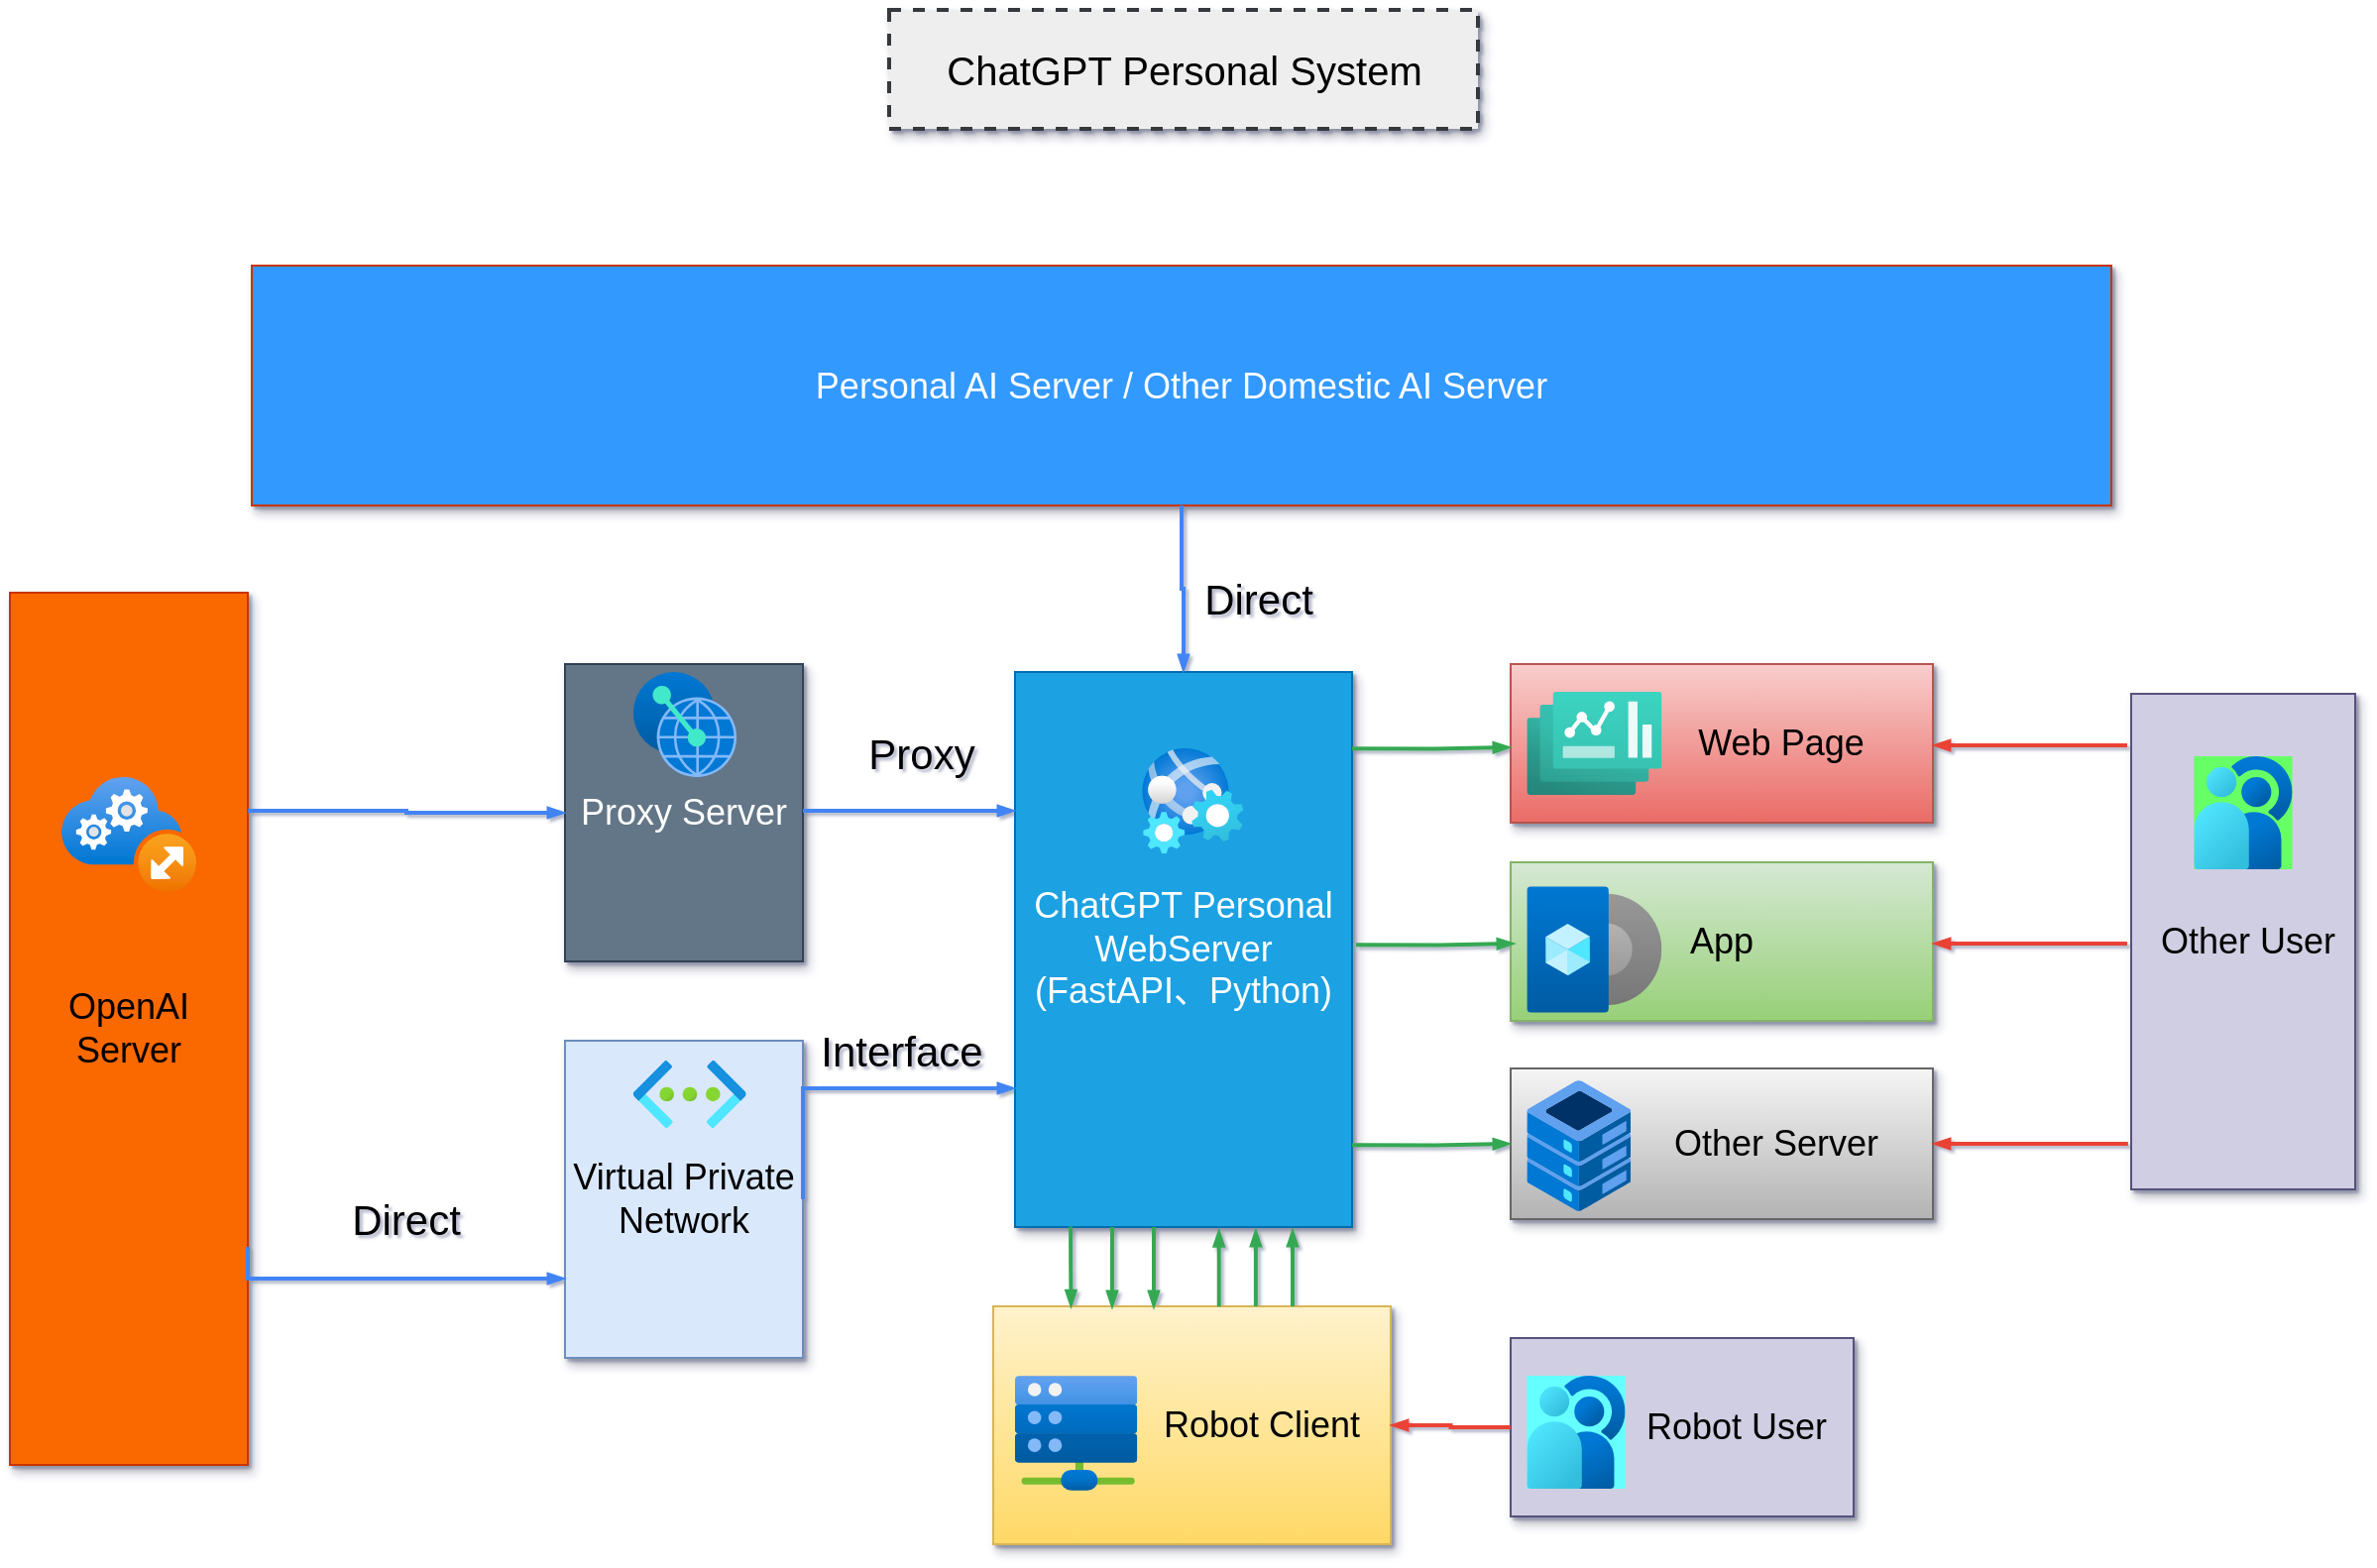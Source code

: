 <mxfile version="21.1.2" type="github">
  <diagram name="Page-1" id="90a13364-a465-7bf4-72fc-28e22215d7a0">
    <mxGraphModel dx="1692" dy="905" grid="1" gridSize="10" guides="1" tooltips="1" connect="1" arrows="1" fold="1" page="1" pageScale="1.5" pageWidth="1169" pageHeight="826" background="none" math="0" shadow="1">
      <root>
        <mxCell id="0" style=";html=1;" />
        <mxCell id="1" style=";html=1;" parent="0" />
        <mxCell id="3a17f1ce550125da-1" value="ChatGPT Personal System" style="whiteSpace=wrap;html=1;shadow=1;fontSize=20;fillColor=#eeeeee;strokeColor=#36393d;strokeWidth=2;dashed=1;" parent="1" vertex="1">
          <mxGeometry x="723.5" y="120" width="297" height="60" as="geometry" />
        </mxCell>
        <mxCell id="3a17f1ce550125da-2" value="&lt;div&gt;ChatGPT Personal WebServer&lt;/div&gt;&lt;div&gt;(FastAPI、Python)&lt;/div&gt;" style="whiteSpace=wrap;html=1;shadow=1;fontSize=18;fillColor=#1ba1e2;strokeColor=#006EAF;fontColor=#ffffff;" parent="1" vertex="1">
          <mxGeometry x="787" y="454" width="170" height="280" as="geometry" />
        </mxCell>
        <mxCell id="3a17f1ce550125da-4" value="&amp;nbsp; &amp;nbsp; &amp;nbsp; &amp;nbsp; &amp;nbsp; &amp;nbsp; Web Page" style="whiteSpace=wrap;html=1;shadow=1;fontSize=18;fillColor=#f8cecc;strokeColor=#b85450;gradientColor=#ea6b66;" parent="1" vertex="1">
          <mxGeometry x="1037" y="450" width="213" height="80" as="geometry" />
        </mxCell>
        <mxCell id="3a17f1ce550125da-5" value="App" style="whiteSpace=wrap;html=1;shadow=1;fontSize=18;fillColor=#d5e8d4;strokeColor=#82b366;gradientColor=#97d077;" parent="1" vertex="1">
          <mxGeometry x="1037" y="550" width="213" height="80" as="geometry" />
        </mxCell>
        <mxCell id="3a17f1ce550125da-6" value="&amp;nbsp; &amp;nbsp; &amp;nbsp; &amp;nbsp; &amp;nbsp; &amp;nbsp;Other Server" style="whiteSpace=wrap;html=1;shadow=1;fontSize=18;fillColor=#f5f5f5;strokeColor=#666666;gradientColor=#b3b3b3;" parent="1" vertex="1">
          <mxGeometry x="1037" y="654" width="213" height="76" as="geometry" />
        </mxCell>
        <mxCell id="3a17f1ce550125da-8" value="Proxy Server" style="whiteSpace=wrap;html=1;shadow=1;fontSize=18;fillColor=#647687;strokeColor=#314354;fontColor=#ffffff;" parent="1" vertex="1">
          <mxGeometry x="560" y="450" width="120" height="150" as="geometry" />
        </mxCell>
        <mxCell id="3a17f1ce550125da-9" value="Virtual Private Network" style="whiteSpace=wrap;html=1;shadow=1;fontSize=18;fillColor=#dae8fc;strokeColor=#6c8ebf;" parent="1" vertex="1">
          <mxGeometry x="560" y="640" width="120" height="160" as="geometry" />
        </mxCell>
        <mxCell id="3a17f1ce550125da-10" value="&amp;nbsp; &amp;nbsp; &amp;nbsp; &amp;nbsp; &amp;nbsp; &amp;nbsp; &amp;nbsp; Robot Client" style="whiteSpace=wrap;html=1;shadow=1;fontSize=18;fillColor=#fff2cc;strokeColor=#d6b656;gradientColor=#ffd966;" parent="1" vertex="1">
          <mxGeometry x="776" y="774" width="200.5" height="120" as="geometry" />
        </mxCell>
        <mxCell id="3a17f1ce550125da-11" value="&amp;nbsp; &amp;nbsp; &amp;nbsp; &amp;nbsp; &amp;nbsp; &amp;nbsp;Robot User" style="whiteSpace=wrap;html=1;shadow=1;fontSize=18;fillColor=#d0cee2;strokeColor=#56517e;" parent="1" vertex="1">
          <mxGeometry x="1037" y="790" width="173" height="90" as="geometry" />
        </mxCell>
        <mxCell id="bVvk8zOgvU0S2B1iUloB-1" value="OpenAI Server" style="whiteSpace=wrap;html=1;shadow=1;fontSize=18;fillColor=#fa6800;strokeColor=#C73500;fontColor=#000000;" parent="1" vertex="1">
          <mxGeometry x="280" y="414" width="120" height="440" as="geometry" />
        </mxCell>
        <mxCell id="bVvk8zOgvU0S2B1iUloB-4" value="&lt;font style=&quot;font-size: 21px;&quot;&gt;Direct&lt;/font&gt;" style="text;html=1;strokeColor=none;fillColor=none;align=center;verticalAlign=middle;whiteSpace=wrap;rounded=0;" parent="1" vertex="1">
          <mxGeometry x="450" y="715" width="60" height="30" as="geometry" />
        </mxCell>
        <mxCell id="bVvk8zOgvU0S2B1iUloB-5" value="&lt;font style=&quot;font-size: 21px;&quot;&gt;Proxy&lt;/font&gt;" style="text;html=1;strokeColor=none;fillColor=none;align=center;verticalAlign=middle;whiteSpace=wrap;rounded=0;" parent="1" vertex="1">
          <mxGeometry x="710" y="480" width="60" height="30" as="geometry" />
        </mxCell>
        <mxCell id="bVvk8zOgvU0S2B1iUloB-6" value="" style="image;aspect=fixed;html=1;points=[];align=center;fontSize=12;image=img/lib/azure2/networking/Virtual_Networks.svg;" parent="1" vertex="1">
          <mxGeometry x="594.38" y="650" width="56.95" height="34" as="geometry" />
        </mxCell>
        <mxCell id="bVvk8zOgvU0S2B1iUloB-7" value="" style="image;aspect=fixed;html=1;points=[];align=center;fontSize=12;image=img/lib/azure2/other/Web_Jobs.svg;" parent="1" vertex="1">
          <mxGeometry x="851" y="492.5" width="51.44" height="53" as="geometry" />
        </mxCell>
        <mxCell id="bVvk8zOgvU0S2B1iUloB-8" value="" style="image;aspect=fixed;html=1;points=[];align=center;fontSize=12;image=img/lib/azure2/other/Peering_Service.svg;" parent="1" vertex="1">
          <mxGeometry x="594.38" y="454" width="52.23" height="53" as="geometry" />
        </mxCell>
        <mxCell id="bVvk8zOgvU0S2B1iUloB-9" value="" style="image;aspect=fixed;html=1;points=[];align=center;fontSize=12;image=img/lib/azure2/other/Cloud_Services_(extended_support).svg;" parent="1" vertex="1">
          <mxGeometry x="306" y="507" width="68" height="58.0" as="geometry" />
        </mxCell>
        <mxCell id="bVvk8zOgvU0S2B1iUloB-10" value="" style="image;aspect=fixed;html=1;points=[];align=center;fontSize=12;image=img/lib/azure2/other/Bare_Metal_Infrastructure.svg;" parent="1" vertex="1">
          <mxGeometry x="787" y="809" width="61.63" height="58" as="geometry" />
        </mxCell>
        <mxCell id="bVvk8zOgvU0S2B1iUloB-11" value="" style="image;aspect=fixed;html=1;points=[];align=center;fontSize=12;image=img/lib/azure2/other/Ceres.svg;imageBackground=#66FFFF;" parent="1" vertex="1">
          <mxGeometry x="1045.19" y="809" width="49.62" height="57" as="geometry" />
        </mxCell>
        <mxCell id="bVvk8zOgvU0S2B1iUloB-12" value="" style="image;aspect=fixed;html=1;points=[];align=center;fontSize=12;image=img/lib/azure2/other/Fiji.svg;" parent="1" vertex="1">
          <mxGeometry x="1045.19" y="660" width="52.41" height="66" as="geometry" />
        </mxCell>
        <mxCell id="bVvk8zOgvU0S2B1iUloB-13" value="" style="image;aspect=fixed;html=1;points=[];align=center;fontSize=12;image=img/lib/azure2/other/Image_Definition.svg;" parent="1" vertex="1">
          <mxGeometry x="1045.19" y="562" width="68" height="64" as="geometry" />
        </mxCell>
        <mxCell id="bVvk8zOgvU0S2B1iUloB-14" value="" style="image;aspect=fixed;html=1;points=[];align=center;fontSize=12;image=img/lib/azure2/other/Dashboard_Hub.svg;" parent="1" vertex="1">
          <mxGeometry x="1045.19" y="464" width="68" height="52" as="geometry" />
        </mxCell>
        <mxCell id="bVvk8zOgvU0S2B1iUloB-15" value="" style="edgeStyle=orthogonalEdgeStyle;fontSize=12;html=1;endArrow=blockThin;endFill=1;rounded=0;strokeWidth=2;endSize=4;startSize=4;dashed=0;strokeColor=#4284F3;exitX=1;exitY=0.25;exitDx=0;exitDy=0;entryX=0;entryY=0.5;entryDx=0;entryDy=0;" parent="1" source="bVvk8zOgvU0S2B1iUloB-1" target="3a17f1ce550125da-8" edge="1">
          <mxGeometry width="100" relative="1" as="geometry">
            <mxPoint x="430" y="550" as="sourcePoint" />
            <mxPoint x="530" y="550" as="targetPoint" />
          </mxGeometry>
        </mxCell>
        <mxCell id="bVvk8zOgvU0S2B1iUloB-16" value="" style="edgeStyle=orthogonalEdgeStyle;fontSize=12;html=1;endArrow=blockThin;endFill=1;rounded=0;strokeWidth=2;endSize=4;startSize=4;dashed=0;strokeColor=#4284F3;exitX=1;exitY=0.75;exitDx=0;exitDy=0;entryX=0;entryY=0.75;entryDx=0;entryDy=0;" parent="1" source="bVvk8zOgvU0S2B1iUloB-1" target="3a17f1ce550125da-9" edge="1">
          <mxGeometry width="100" relative="1" as="geometry">
            <mxPoint x="420" y="854" as="sourcePoint" />
            <mxPoint x="510" y="800" as="targetPoint" />
            <Array as="points">
              <mxPoint x="400" y="760" />
            </Array>
          </mxGeometry>
        </mxCell>
        <mxCell id="bVvk8zOgvU0S2B1iUloB-18" value="" style="edgeStyle=orthogonalEdgeStyle;fontSize=12;html=1;endArrow=blockThin;endFill=1;rounded=0;strokeWidth=2;endSize=4;startSize=4;dashed=0;strokeColor=#4284F3;exitX=1;exitY=0.5;exitDx=0;exitDy=0;entryX=0;entryY=0.75;entryDx=0;entryDy=0;" parent="1" source="3a17f1ce550125da-9" target="3a17f1ce550125da-2" edge="1">
          <mxGeometry width="100" relative="1" as="geometry">
            <mxPoint x="691" y="713" as="sourcePoint" />
            <mxPoint x="851" y="714" as="targetPoint" />
            <Array as="points">
              <mxPoint x="680" y="664" />
            </Array>
          </mxGeometry>
        </mxCell>
        <mxCell id="bVvk8zOgvU0S2B1iUloB-20" value="" style="edgeStyle=orthogonalEdgeStyle;fontSize=12;html=1;endArrow=blockThin;endFill=1;rounded=0;strokeWidth=2;endSize=4;startSize=4;dashed=0;strokeColor=#4284F3;entryX=0;entryY=0.25;entryDx=0;entryDy=0;" parent="1" target="3a17f1ce550125da-2" edge="1">
          <mxGeometry width="100" relative="1" as="geometry">
            <mxPoint x="680" y="524" as="sourcePoint" />
            <mxPoint x="600" y="565" as="targetPoint" />
            <Array as="points">
              <mxPoint x="680" y="524" />
            </Array>
          </mxGeometry>
        </mxCell>
        <mxCell id="bVvk8zOgvU0S2B1iUloB-21" value="" style="edgeStyle=orthogonalEdgeStyle;fontSize=12;html=1;endArrow=blockThin;endFill=1;rounded=0;strokeWidth=2;endSize=4;startSize=4;strokeColor=#34A853;dashed=0;exitX=0.165;exitY=0.999;exitDx=0;exitDy=0;exitPerimeter=0;entryX=0.196;entryY=0.005;entryDx=0;entryDy=0;entryPerimeter=0;" parent="1" source="3a17f1ce550125da-2" target="3a17f1ce550125da-10" edge="1">
          <mxGeometry width="100" relative="1" as="geometry">
            <mxPoint x="651.33" y="867" as="sourcePoint" />
            <mxPoint x="815" y="770" as="targetPoint" />
          </mxGeometry>
        </mxCell>
        <mxCell id="bVvk8zOgvU0S2B1iUloB-22" value="" style="edgeStyle=orthogonalEdgeStyle;fontSize=12;html=1;endArrow=blockThin;endFill=1;rounded=0;strokeWidth=2;endSize=4;startSize=4;strokeColor=#34A853;dashed=0;exitX=0.165;exitY=0.999;exitDx=0;exitDy=0;exitPerimeter=0;entryX=0.196;entryY=0.005;entryDx=0;entryDy=0;entryPerimeter=0;" parent="1" edge="1">
          <mxGeometry width="100" relative="1" as="geometry">
            <mxPoint x="836" y="734" as="sourcePoint" />
            <mxPoint x="836" y="775" as="targetPoint" />
          </mxGeometry>
        </mxCell>
        <mxCell id="bVvk8zOgvU0S2B1iUloB-23" value="" style="edgeStyle=orthogonalEdgeStyle;fontSize=12;html=1;endArrow=blockThin;endFill=1;rounded=0;strokeWidth=2;endSize=4;startSize=4;strokeColor=#34A853;dashed=0;exitX=0.165;exitY=0.999;exitDx=0;exitDy=0;exitPerimeter=0;entryX=0.196;entryY=0.005;entryDx=0;entryDy=0;entryPerimeter=0;" parent="1" edge="1">
          <mxGeometry width="100" relative="1" as="geometry">
            <mxPoint x="857" y="734" as="sourcePoint" />
            <mxPoint x="857" y="775" as="targetPoint" />
          </mxGeometry>
        </mxCell>
        <mxCell id="bVvk8zOgvU0S2B1iUloB-24" value="" style="edgeStyle=orthogonalEdgeStyle;fontSize=12;html=1;endArrow=blockThin;endFill=1;rounded=0;strokeWidth=2;endSize=4;startSize=4;strokeColor=#34A853;dashed=0;exitX=0.568;exitY=0.001;exitDx=0;exitDy=0;exitPerimeter=0;entryX=0.605;entryY=1.004;entryDx=0;entryDy=0;entryPerimeter=0;" parent="1" source="3a17f1ce550125da-10" target="3a17f1ce550125da-2" edge="1">
          <mxGeometry width="100" relative="1" as="geometry">
            <mxPoint x="890" y="760" as="sourcePoint" />
            <mxPoint x="890" y="801" as="targetPoint" />
          </mxGeometry>
        </mxCell>
        <mxCell id="bVvk8zOgvU0S2B1iUloB-25" value="" style="edgeStyle=orthogonalEdgeStyle;fontSize=12;html=1;endArrow=blockThin;endFill=1;rounded=0;strokeWidth=2;endSize=4;startSize=4;strokeColor=#34A853;dashed=0;exitX=0.568;exitY=0.001;exitDx=0;exitDy=0;exitPerimeter=0;entryX=0.605;entryY=1.004;entryDx=0;entryDy=0;entryPerimeter=0;" parent="1" edge="1">
          <mxGeometry width="100" relative="1" as="geometry">
            <mxPoint x="908.44" y="774" as="sourcePoint" />
            <mxPoint x="908.44" y="735" as="targetPoint" />
          </mxGeometry>
        </mxCell>
        <mxCell id="bVvk8zOgvU0S2B1iUloB-26" value="" style="edgeStyle=orthogonalEdgeStyle;fontSize=12;html=1;endArrow=blockThin;endFill=1;rounded=0;strokeWidth=2;endSize=4;startSize=4;strokeColor=#34A853;dashed=0;exitX=0.568;exitY=0.001;exitDx=0;exitDy=0;exitPerimeter=0;entryX=0.605;entryY=1.004;entryDx=0;entryDy=0;entryPerimeter=0;" parent="1" edge="1">
          <mxGeometry width="100" relative="1" as="geometry">
            <mxPoint x="927" y="774" as="sourcePoint" />
            <mxPoint x="927" y="735" as="targetPoint" />
          </mxGeometry>
        </mxCell>
        <mxCell id="bVvk8zOgvU0S2B1iUloB-28" value="" style="edgeStyle=orthogonalEdgeStyle;fontSize=12;html=1;endArrow=blockThin;endFill=1;rounded=0;strokeWidth=2;endSize=4;startSize=4;strokeColor=#34A853;dashed=0;entryX=0;entryY=0.5;entryDx=0;entryDy=0;" parent="1" target="3a17f1ce550125da-6" edge="1">
          <mxGeometry width="100" relative="1" as="geometry">
            <mxPoint x="957" y="692.66" as="sourcePoint" />
            <mxPoint x="1030" y="700" as="targetPoint" />
            <Array as="points">
              <mxPoint x="999" y="693" />
            </Array>
          </mxGeometry>
        </mxCell>
        <mxCell id="bVvk8zOgvU0S2B1iUloB-29" value="" style="edgeStyle=orthogonalEdgeStyle;fontSize=12;html=1;endArrow=blockThin;endFill=1;rounded=0;strokeWidth=2;endSize=4;startSize=4;strokeColor=#34A853;dashed=0;entryX=0;entryY=0.5;entryDx=0;entryDy=0;" parent="1" edge="1">
          <mxGeometry width="100" relative="1" as="geometry">
            <mxPoint x="959" y="591.66" as="sourcePoint" />
            <mxPoint x="1039" y="591" as="targetPoint" />
            <Array as="points">
              <mxPoint x="1001" y="592" />
            </Array>
          </mxGeometry>
        </mxCell>
        <mxCell id="bVvk8zOgvU0S2B1iUloB-30" value="" style="edgeStyle=orthogonalEdgeStyle;fontSize=12;html=1;endArrow=blockThin;endFill=1;rounded=0;strokeWidth=2;endSize=4;startSize=4;strokeColor=#34A853;dashed=0;entryX=0;entryY=0.5;entryDx=0;entryDy=0;" parent="1" edge="1">
          <mxGeometry width="100" relative="1" as="geometry">
            <mxPoint x="957" y="492.66" as="sourcePoint" />
            <mxPoint x="1037" y="492" as="targetPoint" />
            <Array as="points">
              <mxPoint x="999" y="493" />
            </Array>
          </mxGeometry>
        </mxCell>
        <mxCell id="bVvk8zOgvU0S2B1iUloB-31" value="" style="edgeStyle=orthogonalEdgeStyle;fontSize=12;html=1;endArrow=blockThin;endFill=1;rounded=0;strokeWidth=2;endSize=4;startSize=4;strokeColor=#EA4335;dashed=0;entryX=1;entryY=0.5;entryDx=0;entryDy=0;exitX=0;exitY=0.5;exitDx=0;exitDy=0;" parent="1" source="3a17f1ce550125da-11" target="3a17f1ce550125da-10" edge="1">
          <mxGeometry width="100" relative="1" as="geometry">
            <mxPoint x="1170" y="910" as="sourcePoint" />
            <mxPoint x="1270" y="910" as="targetPoint" />
          </mxGeometry>
        </mxCell>
        <mxCell id="bVvk8zOgvU0S2B1iUloB-32" value="&amp;nbsp;Other User" style="whiteSpace=wrap;html=1;shadow=1;fontSize=18;fillColor=#d0cee2;strokeColor=#56517e;" parent="1" vertex="1">
          <mxGeometry x="1350" y="465" width="113" height="250" as="geometry" />
        </mxCell>
        <mxCell id="bVvk8zOgvU0S2B1iUloB-33" value="" style="image;aspect=fixed;html=1;points=[];align=center;fontSize=12;image=img/lib/azure2/other/Ceres.svg;imageBackground=#66FF66;" parent="1" vertex="1">
          <mxGeometry x="1381.69" y="496.5" width="49.62" height="57" as="geometry" />
        </mxCell>
        <mxCell id="bVvk8zOgvU0S2B1iUloB-35" value="" style="edgeStyle=orthogonalEdgeStyle;fontSize=12;html=1;endArrow=blockThin;endFill=1;rounded=0;strokeWidth=2;endSize=4;startSize=4;strokeColor=#EA4335;dashed=0;entryX=1;entryY=0.5;entryDx=0;entryDy=0;exitX=-0.014;exitY=0.908;exitDx=0;exitDy=0;exitPerimeter=0;" parent="1" source="bVvk8zOgvU0S2B1iUloB-32" target="3a17f1ce550125da-6" edge="1">
          <mxGeometry width="100" relative="1" as="geometry">
            <mxPoint x="1300" y="774" as="sourcePoint" />
            <mxPoint x="1400" y="774" as="targetPoint" />
          </mxGeometry>
        </mxCell>
        <mxCell id="bVvk8zOgvU0S2B1iUloB-36" value="" style="edgeStyle=orthogonalEdgeStyle;fontSize=12;html=1;endArrow=blockThin;endFill=1;rounded=0;strokeWidth=2;endSize=4;startSize=4;strokeColor=#EA4335;dashed=0;entryX=1;entryY=0.5;entryDx=0;entryDy=0;exitX=-0.014;exitY=0.908;exitDx=0;exitDy=0;exitPerimeter=0;" parent="1" edge="1">
          <mxGeometry width="100" relative="1" as="geometry">
            <mxPoint x="1348" y="591" as="sourcePoint" />
            <mxPoint x="1250" y="591" as="targetPoint" />
          </mxGeometry>
        </mxCell>
        <mxCell id="bVvk8zOgvU0S2B1iUloB-37" value="" style="edgeStyle=orthogonalEdgeStyle;fontSize=12;html=1;endArrow=blockThin;endFill=1;rounded=0;strokeWidth=2;endSize=4;startSize=4;strokeColor=#EA4335;dashed=0;entryX=1;entryY=0.5;entryDx=0;entryDy=0;exitX=-0.014;exitY=0.908;exitDx=0;exitDy=0;exitPerimeter=0;" parent="1" edge="1">
          <mxGeometry width="100" relative="1" as="geometry">
            <mxPoint x="1348" y="491" as="sourcePoint" />
            <mxPoint x="1250" y="491" as="targetPoint" />
          </mxGeometry>
        </mxCell>
        <mxCell id="bVvk8zOgvU0S2B1iUloB-38" value="&lt;font style=&quot;font-size: 21px;&quot;&gt;Interface&lt;/font&gt;" style="text;html=1;strokeColor=none;fillColor=none;align=center;verticalAlign=middle;whiteSpace=wrap;rounded=0;" parent="1" vertex="1">
          <mxGeometry x="700" y="630" width="60" height="30" as="geometry" />
        </mxCell>
        <mxCell id="PhiFcf21c1KFZI51lF2D-1" value="&lt;font color=&quot;#ffffff&quot;&gt;Personal AI Server / Other Domestic AI Server&lt;/font&gt;" style="whiteSpace=wrap;html=1;shadow=1;fontSize=18;fillColor=#3399FF;strokeColor=#C73500;fontColor=#000000;" vertex="1" parent="1">
          <mxGeometry x="402" y="249" width="938" height="121" as="geometry" />
        </mxCell>
        <mxCell id="PhiFcf21c1KFZI51lF2D-5" value="" style="edgeStyle=orthogonalEdgeStyle;fontSize=12;html=1;endArrow=blockThin;endFill=1;rounded=0;strokeWidth=2;endSize=4;startSize=4;dashed=0;strokeColor=#4284F3;exitX=0.5;exitY=1;exitDx=0;exitDy=0;entryX=0.5;entryY=0;entryDx=0;entryDy=0;" edge="1" parent="1" source="PhiFcf21c1KFZI51lF2D-1" target="3a17f1ce550125da-2">
          <mxGeometry width="100" relative="1" as="geometry">
            <mxPoint x="877" y="380" as="sourcePoint" />
            <mxPoint x="1037" y="396" as="targetPoint" />
            <Array as="points" />
          </mxGeometry>
        </mxCell>
        <mxCell id="PhiFcf21c1KFZI51lF2D-6" value="&lt;font style=&quot;font-size: 21px;&quot;&gt;Direct&lt;/font&gt;" style="text;html=1;strokeColor=none;fillColor=none;align=center;verticalAlign=middle;whiteSpace=wrap;rounded=0;" vertex="1" parent="1">
          <mxGeometry x="880" y="402" width="60" height="30" as="geometry" />
        </mxCell>
      </root>
    </mxGraphModel>
  </diagram>
</mxfile>
